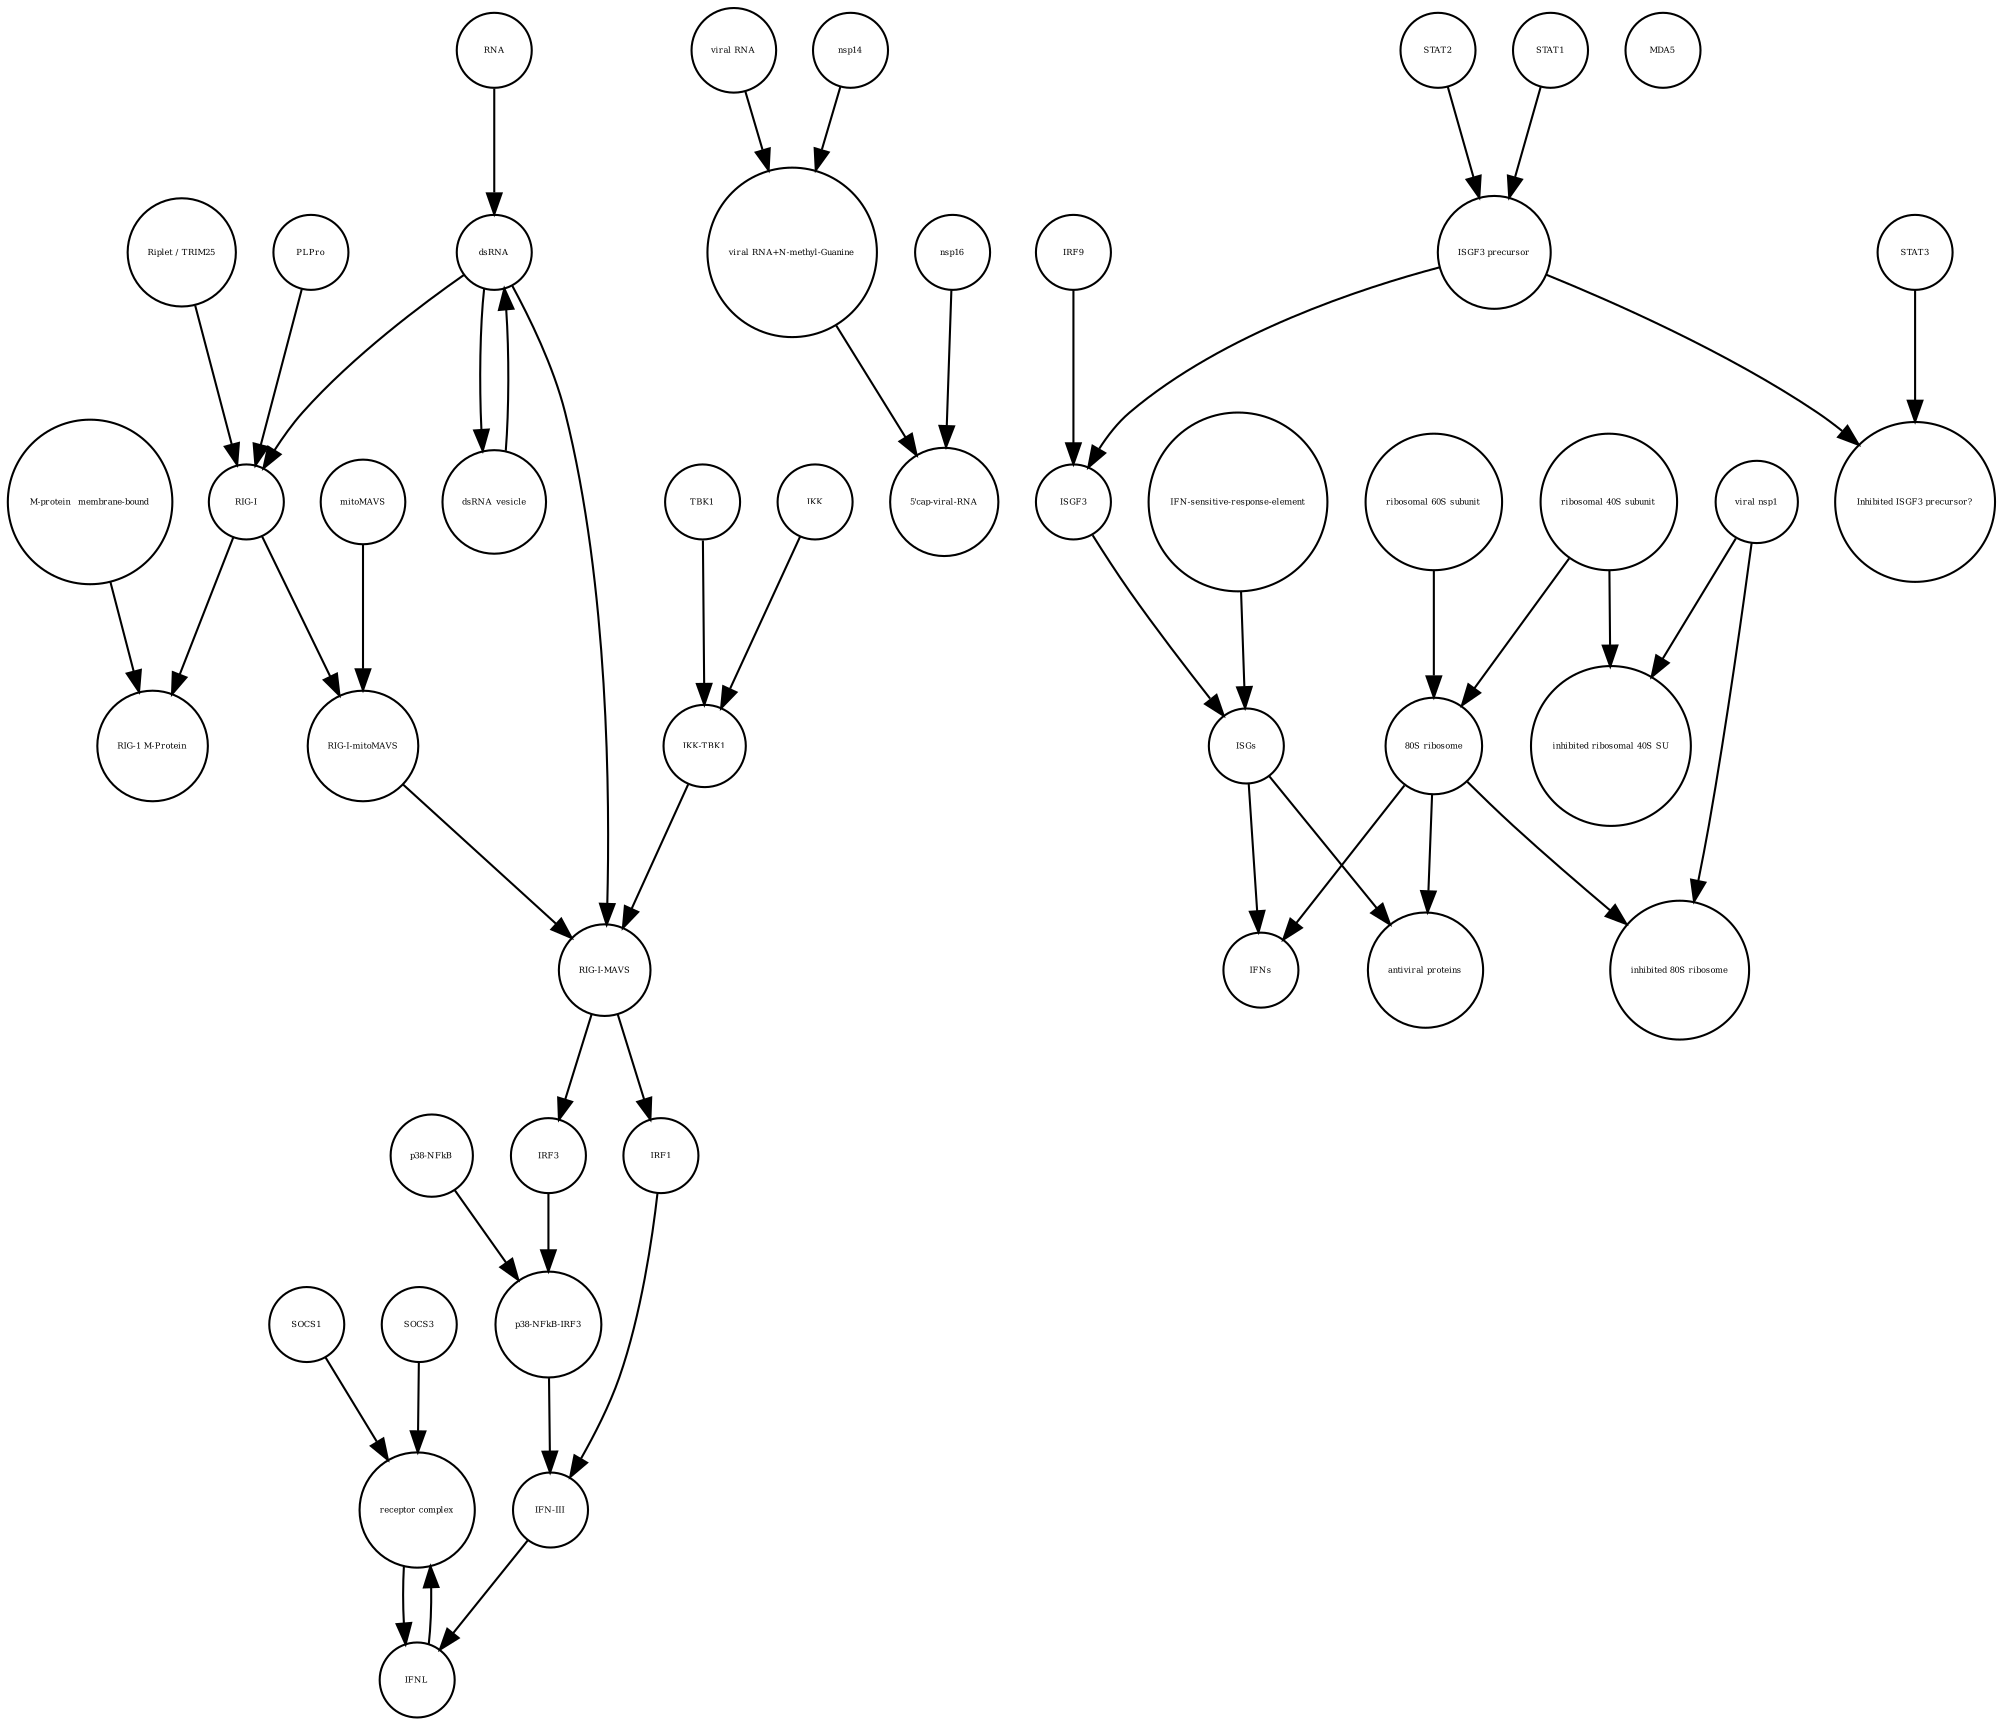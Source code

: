 strict digraph  {
SOCS1 [annotation="", bipartite=0, cls=macromolecule, fontsize=4, label=SOCS1, shape=circle];
"viral RNA" [annotation="", bipartite=0, cls="nucleic acid feature", fontsize=4, label="viral RNA", shape=circle];
dsRNA_vesicle [annotation="", bipartite=0, cls="nucleic acid feature", fontsize=4, label=dsRNA_vesicle, shape=circle];
IRF1 [annotation="", bipartite=0, cls=macromolecule, fontsize=4, label=IRF1, shape=circle];
"p38-NFkB-IRF3" [annotation="", bipartite=0, cls=complex, fontsize=4, label="p38-NFkB-IRF3", shape=circle];
STAT2 [annotation="", bipartite=0, cls=macromolecule, fontsize=4, label=STAT2, shape=circle];
"antiviral proteins" [annotation="", bipartite=0, cls=macromolecule, fontsize=4, label="antiviral proteins", shape=circle];
"inhibited 80S ribosome" [annotation="", bipartite=0, cls=complex, fontsize=4, label="inhibited 80S ribosome", shape=circle];
TBK1 [annotation="", bipartite=0, cls=macromolecule, fontsize=4, label=TBK1, shape=circle];
ISGF3 [annotation="", bipartite=0, cls=complex, fontsize=4, label=ISGF3, shape=circle];
"viral RNA+N-methyl-Guanine" [annotation="", bipartite=0, cls="nucleic acid feature", fontsize=4, label="viral RNA+N-methyl-Guanine", shape=circle];
IRF9 [annotation="", bipartite=0, cls=macromolecule, fontsize=4, label=IRF9, shape=circle];
"ISGF3 precursor" [annotation="", bipartite=0, cls=complex, fontsize=4, label="ISGF3 precursor", shape=circle];
ISGs [annotation="", bipartite=0, cls="nucleic acid feature", fontsize=4, label=ISGs, shape=circle];
"RIG-I-MAVS" [annotation="", bipartite=0, cls=complex, fontsize=4, label="RIG-I-MAVS", shape=circle];
IFNL [annotation="", bipartite=0, cls=macromolecule, fontsize=4, label=IFNL, shape=circle];
dsRNA [annotation="", bipartite=0, cls="nucleic acid feature", fontsize=4, label=dsRNA, shape=circle];
"RIG-I" [annotation="", bipartite=0, cls=macromolecule, fontsize=4, label="RIG-I", shape=circle];
nsp16 [annotation="", bipartite=0, cls=macromolecule, fontsize=4, label=nsp16, shape=circle];
"M-protein_ membrane-bound" [annotation="", bipartite=0, cls=macromolecule, fontsize=4, label="M-protein_ membrane-bound", shape=circle];
"80S ribosome" [annotation="", bipartite=0, cls=complex, fontsize=4, label="80S ribosome", shape=circle];
"Inhibited ISGF3 precursor?" [annotation="", bipartite=0, cls=complex, fontsize=4, label="Inhibited ISGF3 precursor?", shape=circle];
MDA5 [annotation="", bipartite=0, cls=macromolecule, fontsize=4, label=MDA5, shape=circle];
"ribosomal 40S subunit" [annotation="", bipartite=0, cls=complex, fontsize=4, label="ribosomal 40S subunit", shape=circle];
"IFN-III" [annotation="", bipartite=0, cls=macromolecule, fontsize=4, label="IFN-III", shape=circle];
"inhibited ribosomal 40S SU" [annotation="urn_miriam_doi_10.1101%2F2020.05.18.102467", bipartite=0, cls=complex, fontsize=4, label="inhibited ribosomal 40S SU", shape=circle];
"Riplet / TRIM25" [annotation="", bipartite=0, cls=macromolecule, fontsize=4, label="Riplet / TRIM25", shape=circle];
"5'cap-viral-RNA" [annotation="", bipartite=0, cls="nucleic acid feature", fontsize=4, label="5'cap-viral-RNA", shape=circle];
"p38-NFkB" [annotation="", bipartite=0, cls=complex, fontsize=4, label="p38-NFkB", shape=circle];
"ribosomal 60S subunit" [annotation="", bipartite=0, cls=complex, fontsize=4, label="ribosomal 60S subunit", shape=circle];
nsp14 [annotation="", bipartite=0, cls=macromolecule, fontsize=4, label=nsp14, shape=circle];
"IFN-sensitive-response-element" [annotation="", bipartite=0, cls="nucleic acid feature", fontsize=4, label="IFN-sensitive-response-element", shape=circle];
IKK [annotation="", bipartite=0, cls=macromolecule, fontsize=4, label=IKK, shape=circle];
"RIG-1 M-Protein" [annotation="", bipartite=0, cls=complex, fontsize=4, label="RIG-1 M-Protein", shape=circle];
IRF3 [annotation="", bipartite=0, cls=macromolecule, fontsize=4, label=IRF3, shape=circle];
PLPro [annotation="", bipartite=0, cls=macromolecule, fontsize=4, label=PLPro, shape=circle];
STAT1 [annotation="", bipartite=0, cls=macromolecule, fontsize=4, label=STAT1, shape=circle];
IFNs [annotation="", bipartite=0, cls=macromolecule, fontsize=4, label=IFNs, shape=circle];
"RIG-I-mitoMAVS" [annotation="", bipartite=0, cls=complex, fontsize=4, label="RIG-I-mitoMAVS", shape=circle];
SOCS3 [annotation="", bipartite=0, cls=macromolecule, fontsize=4, label=SOCS3, shape=circle];
mitoMAVS [annotation="", bipartite=0, cls=macromolecule, fontsize=4, label=mitoMAVS, shape=circle];
"receptor complex" [annotation="", bipartite=0, cls=complex, fontsize=4, label="receptor complex", shape=circle];
"viral nsp1" [annotation="", bipartite=0, cls=macromolecule, fontsize=4, label="viral nsp1", shape=circle];
"IKK-TBK1" [annotation="", bipartite=0, cls=complex, fontsize=4, label="IKK-TBK1", shape=circle];
STAT3 [annotation="", bipartite=0, cls=macromolecule, fontsize=4, label=STAT3, shape=circle];
RNA [annotation="", bipartite=0, cls="nucleic acid feature", fontsize=4, label=RNA, shape=circle];
SOCS1 -> "receptor complex"  [annotation="", interaction_type=production];
"viral RNA" -> "viral RNA+N-methyl-Guanine"  [annotation="", interaction_type=production];
dsRNA_vesicle -> dsRNA  [annotation="", interaction_type=production];
IRF1 -> "IFN-III"  [annotation="", interaction_type=stimulation];
"p38-NFkB-IRF3" -> "IFN-III"  [annotation="", interaction_type=stimulation];
STAT2 -> "ISGF3 precursor"  [annotation="", interaction_type=production];
TBK1 -> "IKK-TBK1"  [annotation="", interaction_type=production];
ISGF3 -> ISGs  [annotation="", interaction_type="necessary stimulation"];
"viral RNA+N-methyl-Guanine" -> "5'cap-viral-RNA"  [annotation="", interaction_type=production];
IRF9 -> ISGF3  [annotation="", interaction_type=production];
"ISGF3 precursor" -> "Inhibited ISGF3 precursor?"  [annotation="", interaction_type=production];
"ISGF3 precursor" -> ISGF3  [annotation="", interaction_type=production];
ISGs -> "antiviral proteins"  [annotation="", interaction_type=production];
ISGs -> IFNs  [annotation="", interaction_type=production];
"RIG-I-MAVS" -> IRF3  [annotation="", interaction_type=stimulation];
"RIG-I-MAVS" -> IRF1  [annotation="", interaction_type=catalysis];
IFNL -> "receptor complex"  [annotation="", interaction_type=stimulation];
dsRNA -> "RIG-I"  [annotation="", interaction_type="necessary stimulation"];
dsRNA -> "RIG-I-MAVS"  [annotation="", interaction_type="necessary stimulation"];
dsRNA -> dsRNA_vesicle  [annotation="", interaction_type=production];
"RIG-I" -> "RIG-I-mitoMAVS"  [annotation="", interaction_type=production];
"RIG-I" -> "RIG-1 M-Protein"  [annotation="", interaction_type=production];
nsp16 -> "5'cap-viral-RNA"  [annotation="urn_miriam_doi_10.1016%2Fj.chom.2020.05.008", interaction_type=catalysis];
"M-protein_ membrane-bound" -> "RIG-1 M-Protein"  [annotation="", interaction_type=production];
"80S ribosome" -> "inhibited 80S ribosome"  [annotation="", interaction_type=production];
"80S ribosome" -> "antiviral proteins"  [annotation="", interaction_type=catalysis];
"80S ribosome" -> IFNs  [annotation="", interaction_type=catalysis];
"ribosomal 40S subunit" -> "80S ribosome"  [annotation="", interaction_type=production];
"ribosomal 40S subunit" -> "inhibited ribosomal 40S SU"  [annotation="", interaction_type=production];
"IFN-III" -> IFNL  [annotation="", interaction_type=production];
"Riplet / TRIM25" -> "RIG-I"  [annotation="", interaction_type=catalysis];
"p38-NFkB" -> "p38-NFkB-IRF3"  [annotation="", interaction_type=production];
"ribosomal 60S subunit" -> "80S ribosome"  [annotation="", interaction_type=production];
nsp14 -> "viral RNA+N-methyl-Guanine"  [annotation="", interaction_type=catalysis];
"IFN-sensitive-response-element" -> ISGs  [annotation="", interaction_type=production];
IKK -> "IKK-TBK1"  [annotation="", interaction_type=production];
IRF3 -> "p38-NFkB-IRF3"  [annotation="", interaction_type=production];
PLPro -> "RIG-I"  [annotation="", interaction_type=catalysis];
STAT1 -> "ISGF3 precursor"  [annotation="", interaction_type=production];
"RIG-I-mitoMAVS" -> "RIG-I-MAVS"  [annotation="", interaction_type=production];
SOCS3 -> "receptor complex"  [annotation="", interaction_type=production];
mitoMAVS -> "RIG-I-mitoMAVS"  [annotation="", interaction_type=production];
"receptor complex" -> IFNL  [annotation="", interaction_type=production];
"viral nsp1" -> "inhibited 80S ribosome"  [annotation="", interaction_type=production];
"viral nsp1" -> "inhibited ribosomal 40S SU"  [annotation="", interaction_type=production];
"IKK-TBK1" -> "RIG-I-MAVS"  [annotation="", interaction_type=production];
STAT3 -> "Inhibited ISGF3 precursor?"  [annotation="", interaction_type=production];
RNA -> dsRNA  [annotation="", interaction_type=production];
}
